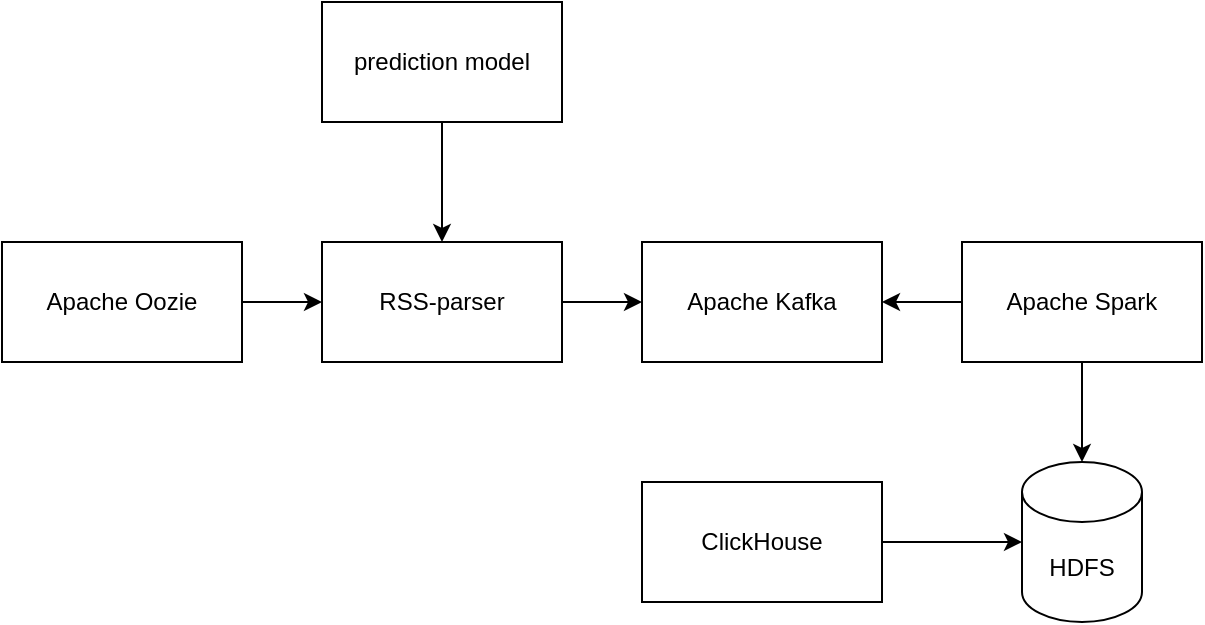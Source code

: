 <mxfile version="20.7.4" type="device"><diagram id="zjLlr4xAO2f8lUC0G2Ah" name="Page-1"><mxGraphModel dx="1050" dy="1701" grid="1" gridSize="10" guides="1" tooltips="1" connect="1" arrows="1" fold="1" page="1" pageScale="1" pageWidth="850" pageHeight="1100" math="0" shadow="0"><root><mxCell id="0"/><mxCell id="1" parent="0"/><mxCell id="hD0vD88yJjA4SP2MGqZl-6" style="edgeStyle=orthogonalEdgeStyle;rounded=0;orthogonalLoop=1;jettySize=auto;html=1;" edge="1" parent="1" source="hD0vD88yJjA4SP2MGqZl-1" target="hD0vD88yJjA4SP2MGqZl-3"><mxGeometry relative="1" as="geometry"/></mxCell><mxCell id="hD0vD88yJjA4SP2MGqZl-1" value="Apache Oozie" style="rounded=0;whiteSpace=wrap;html=1;" vertex="1" parent="1"><mxGeometry x="40" y="-880" width="120" height="60" as="geometry"/></mxCell><mxCell id="hD0vD88yJjA4SP2MGqZl-9" style="edgeStyle=orthogonalEdgeStyle;rounded=0;orthogonalLoop=1;jettySize=auto;html=1;entryX=0.5;entryY=0;entryDx=0;entryDy=0;" edge="1" parent="1" source="hD0vD88yJjA4SP2MGqZl-2" target="hD0vD88yJjA4SP2MGqZl-3"><mxGeometry relative="1" as="geometry"/></mxCell><mxCell id="hD0vD88yJjA4SP2MGqZl-2" value="prediction model" style="rounded=0;whiteSpace=wrap;html=1;" vertex="1" parent="1"><mxGeometry x="200" y="-1000" width="120" height="60" as="geometry"/></mxCell><mxCell id="hD0vD88yJjA4SP2MGqZl-7" style="edgeStyle=orthogonalEdgeStyle;rounded=0;orthogonalLoop=1;jettySize=auto;html=1;" edge="1" parent="1" source="hD0vD88yJjA4SP2MGqZl-3" target="hD0vD88yJjA4SP2MGqZl-4"><mxGeometry relative="1" as="geometry"/></mxCell><mxCell id="hD0vD88yJjA4SP2MGqZl-3" value="RSS-parser" style="rounded=0;whiteSpace=wrap;html=1;" vertex="1" parent="1"><mxGeometry x="200" y="-880" width="120" height="60" as="geometry"/></mxCell><mxCell id="hD0vD88yJjA4SP2MGqZl-4" value="Apache Kafka" style="rounded=0;whiteSpace=wrap;html=1;" vertex="1" parent="1"><mxGeometry x="360" y="-880" width="120" height="60" as="geometry"/></mxCell><mxCell id="hD0vD88yJjA4SP2MGqZl-10" style="edgeStyle=orthogonalEdgeStyle;rounded=0;orthogonalLoop=1;jettySize=auto;html=1;entryX=1;entryY=0.5;entryDx=0;entryDy=0;" edge="1" parent="1" source="hD0vD88yJjA4SP2MGqZl-5" target="hD0vD88yJjA4SP2MGqZl-4"><mxGeometry relative="1" as="geometry"/></mxCell><mxCell id="hD0vD88yJjA4SP2MGqZl-13" style="edgeStyle=orthogonalEdgeStyle;rounded=0;orthogonalLoop=1;jettySize=auto;html=1;entryX=0.5;entryY=0;entryDx=0;entryDy=0;entryPerimeter=0;" edge="1" parent="1" source="hD0vD88yJjA4SP2MGqZl-5" target="hD0vD88yJjA4SP2MGqZl-11"><mxGeometry relative="1" as="geometry"/></mxCell><mxCell id="hD0vD88yJjA4SP2MGqZl-5" value="Apache Spark" style="rounded=0;whiteSpace=wrap;html=1;" vertex="1" parent="1"><mxGeometry x="520" y="-880" width="120" height="60" as="geometry"/></mxCell><mxCell id="hD0vD88yJjA4SP2MGqZl-11" value="HDFS" style="shape=cylinder3;whiteSpace=wrap;html=1;boundedLbl=1;backgroundOutline=1;size=15;" vertex="1" parent="1"><mxGeometry x="550" y="-770" width="60" height="80" as="geometry"/></mxCell><mxCell id="hD0vD88yJjA4SP2MGqZl-17" style="edgeStyle=orthogonalEdgeStyle;rounded=0;orthogonalLoop=1;jettySize=auto;html=1;entryX=0;entryY=0.5;entryDx=0;entryDy=0;entryPerimeter=0;" edge="1" parent="1" source="hD0vD88yJjA4SP2MGqZl-15" target="hD0vD88yJjA4SP2MGqZl-11"><mxGeometry relative="1" as="geometry"/></mxCell><mxCell id="hD0vD88yJjA4SP2MGqZl-15" value="ClickHouse" style="rounded=0;whiteSpace=wrap;html=1;" vertex="1" parent="1"><mxGeometry x="360" y="-760" width="120" height="60" as="geometry"/></mxCell></root></mxGraphModel></diagram></mxfile>
